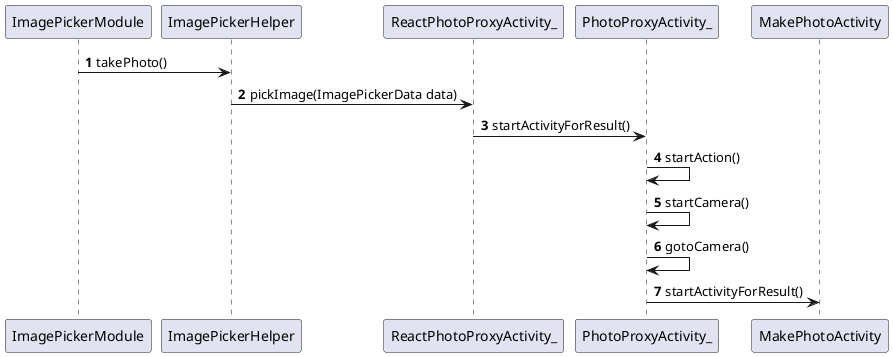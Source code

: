 @startuml
'https://plantuml.com/sequence-diagram

autonumber

ImagePickerModule -> ImagePickerHelper: takePhoto()
ImagePickerHelper -> ReactPhotoProxyActivity_ : pickImage(ImagePickerData data)
ReactPhotoProxyActivity_ -> PhotoProxyActivity_:startActivityForResult()
PhotoProxyActivity_ -> PhotoProxyActivity_: startAction()
PhotoProxyActivity_ -> PhotoProxyActivity_ : startCamera()
PhotoProxyActivity_ -> PhotoProxyActivity_ : gotoCamera()
PhotoProxyActivity_ -> MakePhotoActivity : startActivityForResult()
@enduml